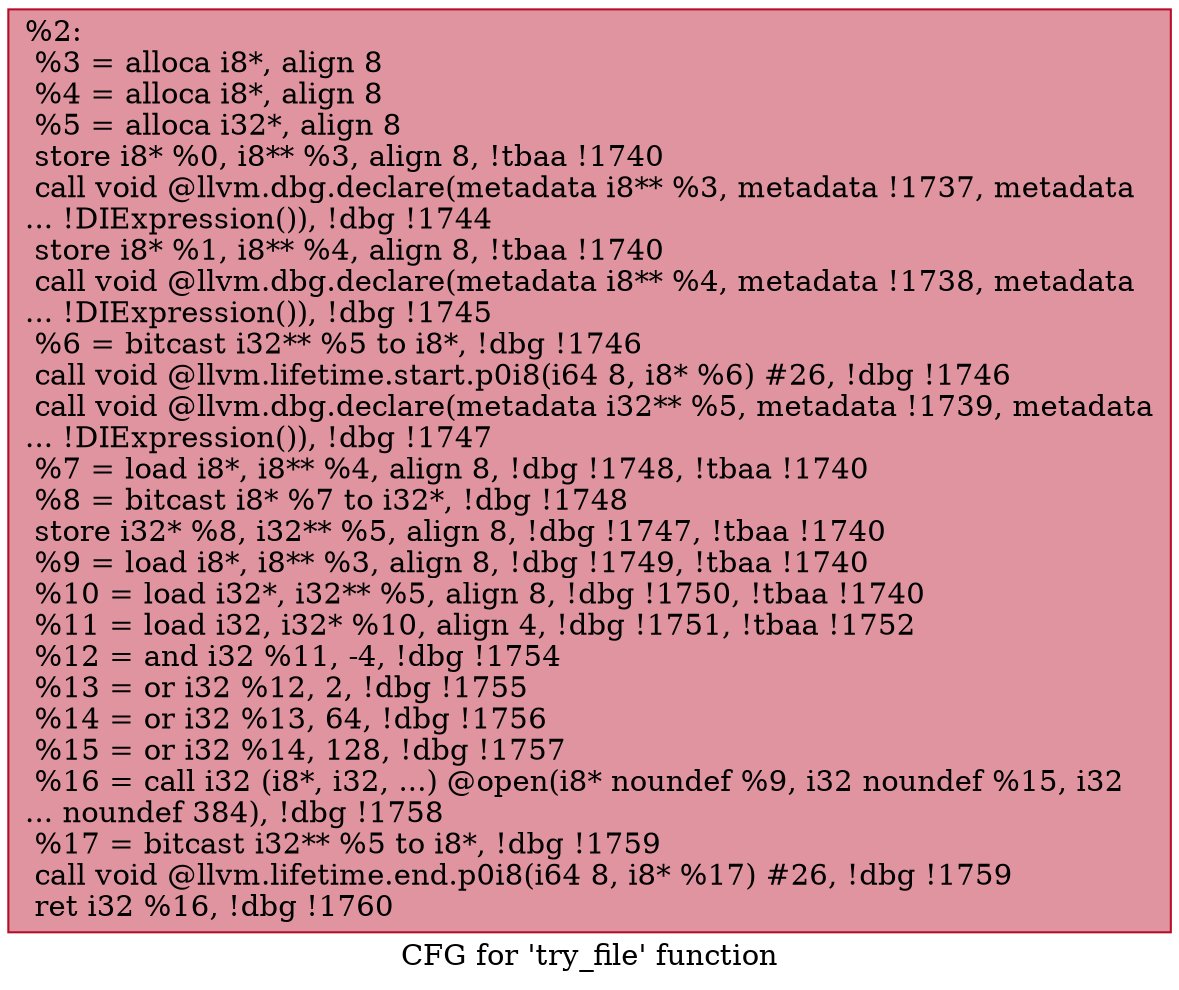 digraph "CFG for 'try_file' function" {
	label="CFG for 'try_file' function";

	Node0x19045e0 [shape=record,color="#b70d28ff", style=filled, fillcolor="#b70d2870",label="{%2:\l  %3 = alloca i8*, align 8\l  %4 = alloca i8*, align 8\l  %5 = alloca i32*, align 8\l  store i8* %0, i8** %3, align 8, !tbaa !1740\l  call void @llvm.dbg.declare(metadata i8** %3, metadata !1737, metadata\l... !DIExpression()), !dbg !1744\l  store i8* %1, i8** %4, align 8, !tbaa !1740\l  call void @llvm.dbg.declare(metadata i8** %4, metadata !1738, metadata\l... !DIExpression()), !dbg !1745\l  %6 = bitcast i32** %5 to i8*, !dbg !1746\l  call void @llvm.lifetime.start.p0i8(i64 8, i8* %6) #26, !dbg !1746\l  call void @llvm.dbg.declare(metadata i32** %5, metadata !1739, metadata\l... !DIExpression()), !dbg !1747\l  %7 = load i8*, i8** %4, align 8, !dbg !1748, !tbaa !1740\l  %8 = bitcast i8* %7 to i32*, !dbg !1748\l  store i32* %8, i32** %5, align 8, !dbg !1747, !tbaa !1740\l  %9 = load i8*, i8** %3, align 8, !dbg !1749, !tbaa !1740\l  %10 = load i32*, i32** %5, align 8, !dbg !1750, !tbaa !1740\l  %11 = load i32, i32* %10, align 4, !dbg !1751, !tbaa !1752\l  %12 = and i32 %11, -4, !dbg !1754\l  %13 = or i32 %12, 2, !dbg !1755\l  %14 = or i32 %13, 64, !dbg !1756\l  %15 = or i32 %14, 128, !dbg !1757\l  %16 = call i32 (i8*, i32, ...) @open(i8* noundef %9, i32 noundef %15, i32\l... noundef 384), !dbg !1758\l  %17 = bitcast i32** %5 to i8*, !dbg !1759\l  call void @llvm.lifetime.end.p0i8(i64 8, i8* %17) #26, !dbg !1759\l  ret i32 %16, !dbg !1760\l}"];
}
